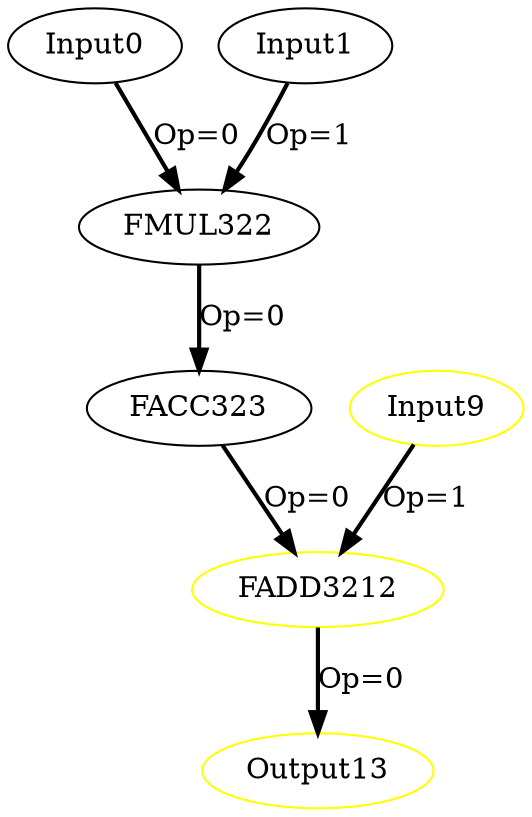 Digraph G {
Input0[opcode = "Input", ref_name="conv2d_kernel_0_1", size="6144", offset="0,0", pattern="4,7,232,7,488,3,-5652,58,-5628,2", color = black];
Input1[opcode = "Input", ref_name="conv2d_kernel_0_2", size="1176", offset="0,0", pattern="4,7,4,7,4,3,-584,58,-584,2", color = black];
FMUL322[opcode = "FMUL32", color = black];
FACC323[opcode = "FACC32", acc_params="0,147,1,1", acc_first=1, color = black];
Input9[opcode = "Input", ref_name="conv2d_kernel_0_0", size="464", offset="0,0", pattern="0,7,0,7,0,3,4,58,4,2", color = yellow];
FADD3212[opcode = "FADD32", color = yellow];
Output13[opcode = "Output", ref_name="conv2d_kernel_0_3", size="464", offset="0,0", pattern="0,7,0,7,0,3,4,58,4,2", color = yellow];
Input0 -> FMUL322[color = black, style = bold, operand = 0, label = "Op=0"];
Input1 -> FMUL322[color = black, style = bold, operand = 1, label = "Op=1"];
FMUL322 -> FACC323[color = black, style = bold, operand = 0, label = "Op=0"];
Input9 -> FADD3212[color = black, style = bold, operand = 1, label = "Op=1"];
FADD3212 -> Output13[color = black, style = bold, operand = 0, label = "Op=0"];
FACC323 -> FADD3212[color = black, style = bold, operand = 0, label = "Op=0"];
}

